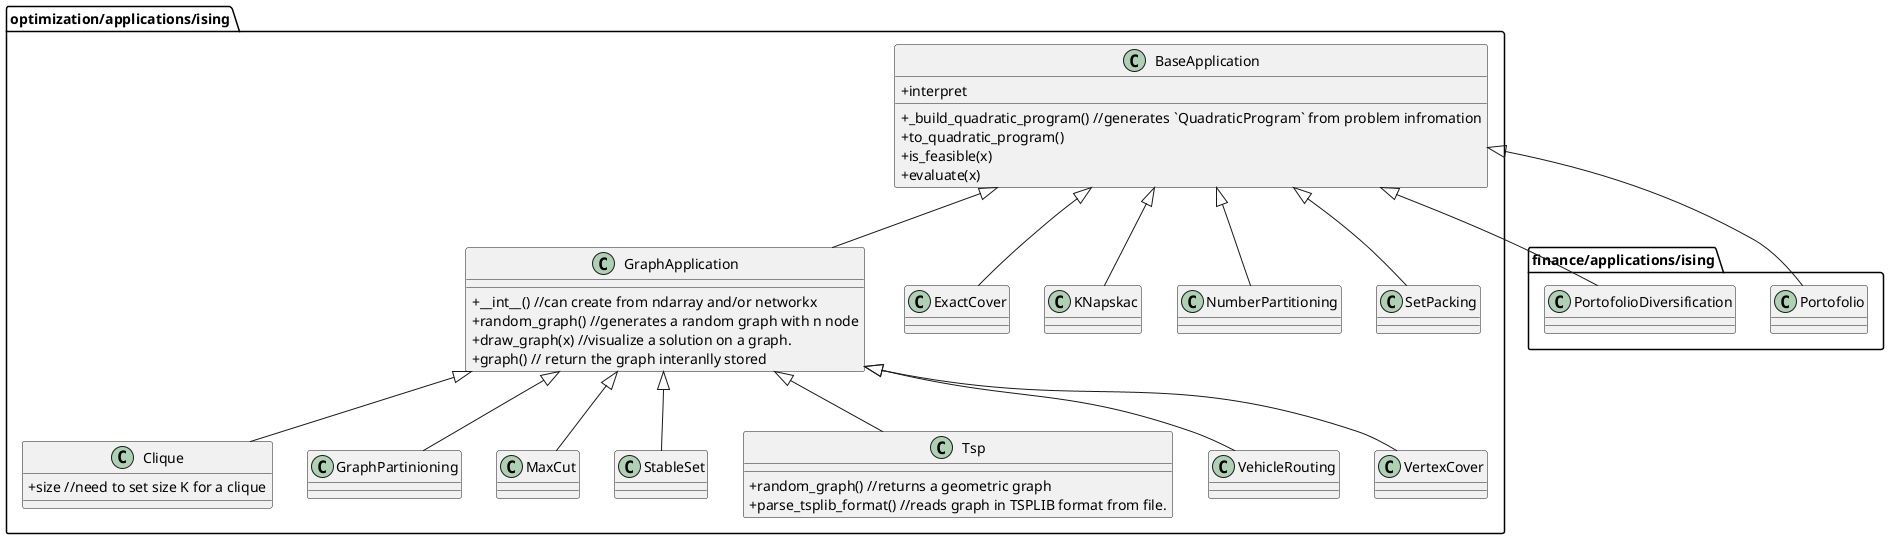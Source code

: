 @startuml
skinparam classAttributeIconSize 0
package optimization/applications/ising {
    class BaseApplication
    {
        +_build_quadratic_program() //generates `QuadraticProgram` from problem infromation
        +to_quadratic_program()
        +is_feasible(x)
        +evaluate(x)
        +interpret
    }
    class GraphApplication
    {
        +__int__() //can create from ndarray and/or networkx
        +random_graph() //generates a random graph with n node
        +draw_graph(x) //visualize a solution on a graph.
        +graph() // return the graph interanlly stored
    }

    class Clique
    {
        +size //need to set size K for a clique
    }

    class ExactCover
    {
    }

    class GraphPartinioning
    {

    }

    class KNapskac
    {

    }

    class MaxCut
    {

    }

    class NumberPartitioning
    {

    }

    class SetPacking
    {

    }

    class StableSet
    {

    }

    class Tsp
    {
        +random_graph() //returns a geometric graph
        +parse_tsplib_format() //reads graph in TSPLIB format from file.
    }

    class VehicleRouting
    {
    }

    class VertexCover
    {
    }

}

package finance/applications/ising {
    class Portofolio
    {
    }
    class PortofolioDiversification
    {
    }
}

BaseApplication <|-- GraphApplication

GraphApplication <|-- Clique
GraphApplication <|-- GraphPartinioning
GraphApplication <|-- MaxCut
GraphApplication <|-- StableSet
GraphApplication <|-- Tsp
GraphApplication <|-- VehicleRouting
GraphApplication <|-- VertexCover

BaseApplication<|-- ExactCover
BaseApplication<|-- SetPacking
BaseApplication <|-- NumberPartitioning
BaseApplication <|-- KNapskac

BaseApplication <|-- Portofolio
BaseApplication <|-- PortofolioDiversification

@enduml

        -to_ising() //maybe we don't need this since we can convert a problem with converters